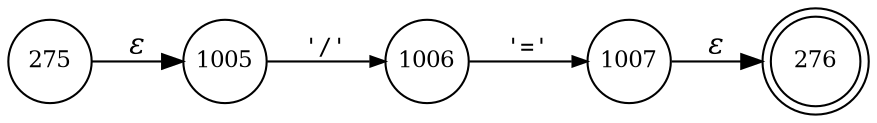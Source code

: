 digraph ATN {
rankdir=LR;
s276[fontsize=11, label="276", shape=doublecircle, fixedsize=true, width=.6];
s275[fontsize=11,label="275", shape=circle, fixedsize=true, width=.55, peripheries=1];
s1005[fontsize=11,label="1005", shape=circle, fixedsize=true, width=.55, peripheries=1];
s1006[fontsize=11,label="1006", shape=circle, fixedsize=true, width=.55, peripheries=1];
s1007[fontsize=11,label="1007", shape=circle, fixedsize=true, width=.55, peripheries=1];
s275 -> s1005 [fontname="Times-Italic", label="&epsilon;"];
s1005 -> s1006 [fontsize=11, fontname="Courier", arrowsize=.7, label = "'/'", arrowhead = normal];
s1006 -> s1007 [fontsize=11, fontname="Courier", arrowsize=.7, label = "'='", arrowhead = normal];
s1007 -> s276 [fontname="Times-Italic", label="&epsilon;"];
}